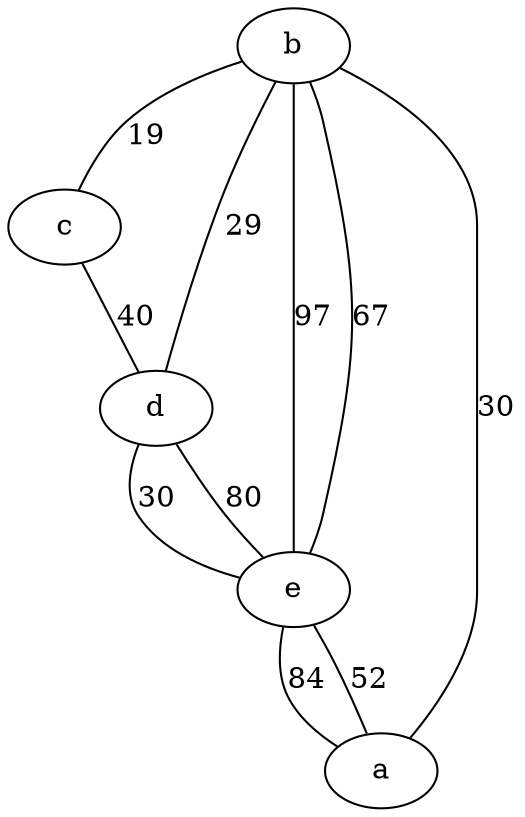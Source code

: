 // Graf stworzony na potrzeby GIS
digraph {
	b
	c
	d
	e
		a -> b [label=30 arrowhead=none]
		b -> c [label=19 arrowhead=none]
		b -> d [label=29 arrowhead=none]
		d -> e [label=30 arrowhead=none]
		b -> e [label=97 arrowhead=none]
		a -> e [label=52 arrowhead=none]
		e -> a [label=84 arrowhead=none]
		b -> e [label=67 arrowhead=none]
		c -> d [label=40 arrowhead=none]
		e -> d [label=80 arrowhead=none]
}